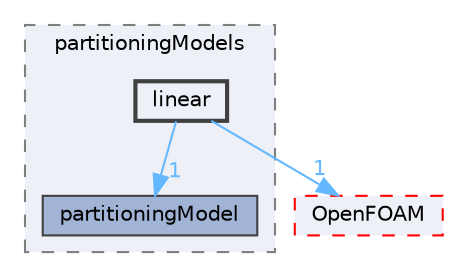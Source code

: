 digraph "src/phaseSystemModels/reactingEuler/multiphaseSystem/derivedFvPatchFields/wallBoilingSubModels/partitioningModels/linear"
{
 // LATEX_PDF_SIZE
  bgcolor="transparent";
  edge [fontname=Helvetica,fontsize=10,labelfontname=Helvetica,labelfontsize=10];
  node [fontname=Helvetica,fontsize=10,shape=box,height=0.2,width=0.4];
  compound=true
  subgraph clusterdir_0f3f77e1d4da6a60e63b2ee18eee4c6a {
    graph [ bgcolor="#edf0f7", pencolor="grey50", label="partitioningModels", fontname=Helvetica,fontsize=10 style="filled,dashed", URL="dir_0f3f77e1d4da6a60e63b2ee18eee4c6a.html",tooltip=""]
  dir_7f92e579e10550d731637ba6b0b3e6d7 [label="partitioningModel", fillcolor="#a2b4d6", color="grey25", style="filled", URL="dir_7f92e579e10550d731637ba6b0b3e6d7.html",tooltip=""];
  dir_71d6dc2fd0a5b22807b1ee1de340137e [label="linear", fillcolor="#edf0f7", color="grey25", style="filled,bold", URL="dir_71d6dc2fd0a5b22807b1ee1de340137e.html",tooltip=""];
  }
  dir_c5473ff19b20e6ec4dfe5c310b3778a8 [label="OpenFOAM", fillcolor="#edf0f7", color="red", style="filled,dashed", URL="dir_c5473ff19b20e6ec4dfe5c310b3778a8.html",tooltip=""];
  dir_71d6dc2fd0a5b22807b1ee1de340137e->dir_7f92e579e10550d731637ba6b0b3e6d7 [headlabel="1", labeldistance=1.5 headhref="dir_002183_002811.html" href="dir_002183_002811.html" color="steelblue1" fontcolor="steelblue1"];
  dir_71d6dc2fd0a5b22807b1ee1de340137e->dir_c5473ff19b20e6ec4dfe5c310b3778a8 [headlabel="1", labeldistance=1.5 headhref="dir_002183_002695.html" href="dir_002183_002695.html" color="steelblue1" fontcolor="steelblue1"];
}
